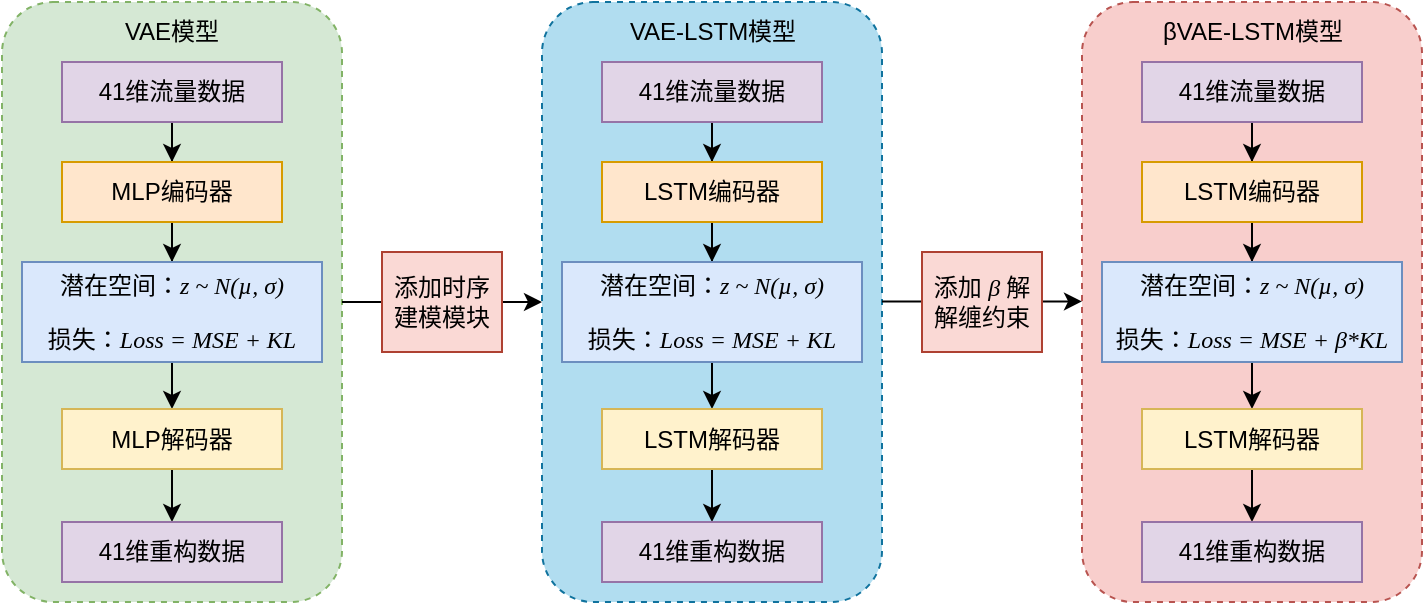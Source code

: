 <mxfile version="26.1.1" pages="3">
  <diagram name="第 1 页" id="C7tWhzlyRNqIcXDj0njP">
    <mxGraphModel dx="1185" dy="627" grid="0" gridSize="10" guides="1" tooltips="1" connect="1" arrows="1" fold="1" page="1" pageScale="1" pageWidth="1169" pageHeight="827" math="0" shadow="0">
      <root>
        <mxCell id="0" />
        <mxCell id="1" parent="0" />
        <mxCell id="crDB5ne7UZtfx4gLpUHN-16" value="" style="rounded=1;whiteSpace=wrap;html=1;dashed=1;fillColor=#d5e8d4;strokeColor=#82b366;" vertex="1" parent="1">
          <mxGeometry x="200" y="210" width="170" height="300" as="geometry" />
        </mxCell>
        <mxCell id="crDB5ne7UZtfx4gLpUHN-2" value="" style="edgeStyle=orthogonalEdgeStyle;rounded=0;orthogonalLoop=1;jettySize=auto;html=1;" edge="1" parent="1" source="OfkNTkIY0cdmHu5SkmWy-1" target="crDB5ne7UZtfx4gLpUHN-1">
          <mxGeometry relative="1" as="geometry" />
        </mxCell>
        <mxCell id="OfkNTkIY0cdmHu5SkmWy-1" value="41维流量数据" style="rounded=0;whiteSpace=wrap;html=1;fillColor=#e1d5e7;strokeColor=#9673a6;" vertex="1" parent="1">
          <mxGeometry x="230" y="240" width="110" height="30" as="geometry" />
        </mxCell>
        <mxCell id="crDB5ne7UZtfx4gLpUHN-4" value="" style="edgeStyle=orthogonalEdgeStyle;rounded=0;orthogonalLoop=1;jettySize=auto;html=1;entryX=0.5;entryY=0;entryDx=0;entryDy=0;" edge="1" parent="1" source="crDB5ne7UZtfx4gLpUHN-1" target="crDB5ne7UZtfx4gLpUHN-9">
          <mxGeometry relative="1" as="geometry">
            <mxPoint x="285" y="350" as="targetPoint" />
          </mxGeometry>
        </mxCell>
        <mxCell id="crDB5ne7UZtfx4gLpUHN-1" value="MLP编码器" style="whiteSpace=wrap;html=1;rounded=0;fillColor=#ffe6cc;strokeColor=#d79b00;" vertex="1" parent="1">
          <mxGeometry x="230" y="290" width="110" height="30" as="geometry" />
        </mxCell>
        <mxCell id="crDB5ne7UZtfx4gLpUHN-14" style="edgeStyle=orthogonalEdgeStyle;rounded=0;orthogonalLoop=1;jettySize=auto;html=1;exitX=0.5;exitY=1;exitDx=0;exitDy=0;entryX=0.5;entryY=0;entryDx=0;entryDy=0;" edge="1" parent="1" source="crDB5ne7UZtfx4gLpUHN-9" target="crDB5ne7UZtfx4gLpUHN-10">
          <mxGeometry relative="1" as="geometry" />
        </mxCell>
        <mxCell id="crDB5ne7UZtfx4gLpUHN-9" value="&lt;pre&gt;&lt;font face=&quot;Helvetica&quot;&gt;潜在空间：&lt;/font&gt;&lt;i&gt;&lt;font face=&quot;KaTeX_Main, Times New Roman, serif&quot;&gt;z ~ N(µ, σ)&lt;/font&gt;&lt;/i&gt;&lt;/pre&gt;&lt;pre&gt;&lt;font face=&quot;Helvetica&quot;&gt;损失：&lt;/font&gt;&lt;i style=&quot;background-color: transparent; color: light-dark(rgb(0, 0, 0), rgb(255, 255, 255)); font-family: Helvetica; white-space: normal;&quot;&gt;&lt;font face=&quot;KaTeX_Math, Times New Roman, serif&quot;&gt;Loss = MSE + KL&lt;/font&gt;&lt;/i&gt;&lt;/pre&gt;" style="whiteSpace=wrap;html=1;rounded=0;fillColor=#dae8fc;strokeColor=#6c8ebf;" vertex="1" parent="1">
          <mxGeometry x="210" y="340" width="150" height="50" as="geometry" />
        </mxCell>
        <mxCell id="crDB5ne7UZtfx4gLpUHN-15" style="edgeStyle=orthogonalEdgeStyle;rounded=0;orthogonalLoop=1;jettySize=auto;html=1;exitX=0.5;exitY=1;exitDx=0;exitDy=0;entryX=0.5;entryY=0;entryDx=0;entryDy=0;" edge="1" parent="1" source="crDB5ne7UZtfx4gLpUHN-10" target="crDB5ne7UZtfx4gLpUHN-13">
          <mxGeometry relative="1" as="geometry" />
        </mxCell>
        <mxCell id="crDB5ne7UZtfx4gLpUHN-10" value="MLP解码器" style="whiteSpace=wrap;html=1;rounded=0;fillColor=#fff2cc;strokeColor=#d6b656;" vertex="1" parent="1">
          <mxGeometry x="230" y="413.5" width="110" height="30" as="geometry" />
        </mxCell>
        <mxCell id="crDB5ne7UZtfx4gLpUHN-13" value="41维重构数据" style="rounded=0;whiteSpace=wrap;html=1;fillColor=#e1d5e7;strokeColor=#9673a6;" vertex="1" parent="1">
          <mxGeometry x="230" y="470" width="110" height="30" as="geometry" />
        </mxCell>
        <mxCell id="crDB5ne7UZtfx4gLpUHN-17" value="VAE模型" style="text;html=1;align=center;verticalAlign=middle;whiteSpace=wrap;rounded=0;" vertex="1" parent="1">
          <mxGeometry x="255" y="210" width="60" height="30" as="geometry" />
        </mxCell>
        <mxCell id="crDB5ne7UZtfx4gLpUHN-18" value="" style="rounded=1;whiteSpace=wrap;html=1;dashed=1;fillColor=#b1ddf0;strokeColor=#10739e;" vertex="1" parent="1">
          <mxGeometry x="470" y="210" width="170" height="300" as="geometry" />
        </mxCell>
        <mxCell id="crDB5ne7UZtfx4gLpUHN-19" value="" style="edgeStyle=orthogonalEdgeStyle;rounded=0;orthogonalLoop=1;jettySize=auto;html=1;" edge="1" source="crDB5ne7UZtfx4gLpUHN-20" target="crDB5ne7UZtfx4gLpUHN-22" parent="1">
          <mxGeometry relative="1" as="geometry" />
        </mxCell>
        <mxCell id="crDB5ne7UZtfx4gLpUHN-20" value="41维流量数据" style="rounded=0;whiteSpace=wrap;html=1;fillColor=#e1d5e7;strokeColor=#9673a6;" vertex="1" parent="1">
          <mxGeometry x="500" y="240" width="110" height="30" as="geometry" />
        </mxCell>
        <mxCell id="crDB5ne7UZtfx4gLpUHN-21" value="" style="edgeStyle=orthogonalEdgeStyle;rounded=0;orthogonalLoop=1;jettySize=auto;html=1;entryX=0.5;entryY=0;entryDx=0;entryDy=0;" edge="1" source="crDB5ne7UZtfx4gLpUHN-22" target="crDB5ne7UZtfx4gLpUHN-24" parent="1">
          <mxGeometry relative="1" as="geometry">
            <mxPoint x="555" y="350" as="targetPoint" />
          </mxGeometry>
        </mxCell>
        <mxCell id="crDB5ne7UZtfx4gLpUHN-22" value="LSTM编码器" style="whiteSpace=wrap;html=1;rounded=0;fillColor=#ffe6cc;strokeColor=#d79b00;" vertex="1" parent="1">
          <mxGeometry x="500" y="290" width="110" height="30" as="geometry" />
        </mxCell>
        <mxCell id="crDB5ne7UZtfx4gLpUHN-23" style="edgeStyle=orthogonalEdgeStyle;rounded=0;orthogonalLoop=1;jettySize=auto;html=1;exitX=0.5;exitY=1;exitDx=0;exitDy=0;entryX=0.5;entryY=0;entryDx=0;entryDy=0;" edge="1" source="crDB5ne7UZtfx4gLpUHN-24" target="crDB5ne7UZtfx4gLpUHN-26" parent="1">
          <mxGeometry relative="1" as="geometry" />
        </mxCell>
        <mxCell id="crDB5ne7UZtfx4gLpUHN-24" value="&lt;pre&gt;&lt;font face=&quot;Helvetica&quot;&gt;潜在空间：&lt;/font&gt;&lt;i&gt;&lt;font face=&quot;KaTeX_Main, Times New Roman, serif&quot;&gt;z ~ N(µ, σ)&lt;/font&gt;&lt;/i&gt;&lt;/pre&gt;&lt;pre&gt;&lt;font face=&quot;Helvetica&quot;&gt;损失：&lt;/font&gt;&lt;i style=&quot;background-color: transparent; color: light-dark(rgb(0, 0, 0), rgb(255, 255, 255)); font-family: Helvetica; white-space: normal;&quot;&gt;&lt;font face=&quot;KaTeX_Math, Times New Roman, serif&quot;&gt;Loss = MSE + KL&lt;/font&gt;&lt;/i&gt;&lt;/pre&gt;" style="whiteSpace=wrap;html=1;rounded=0;fillColor=#dae8fc;strokeColor=#6c8ebf;" vertex="1" parent="1">
          <mxGeometry x="480" y="340" width="150" height="50" as="geometry" />
        </mxCell>
        <mxCell id="crDB5ne7UZtfx4gLpUHN-25" style="edgeStyle=orthogonalEdgeStyle;rounded=0;orthogonalLoop=1;jettySize=auto;html=1;exitX=0.5;exitY=1;exitDx=0;exitDy=0;entryX=0.5;entryY=0;entryDx=0;entryDy=0;" edge="1" source="crDB5ne7UZtfx4gLpUHN-26" target="crDB5ne7UZtfx4gLpUHN-27" parent="1">
          <mxGeometry relative="1" as="geometry" />
        </mxCell>
        <mxCell id="crDB5ne7UZtfx4gLpUHN-26" value="LSTM解码器" style="whiteSpace=wrap;html=1;rounded=0;fillColor=#fff2cc;strokeColor=#d6b656;" vertex="1" parent="1">
          <mxGeometry x="500" y="413.5" width="110" height="30" as="geometry" />
        </mxCell>
        <mxCell id="crDB5ne7UZtfx4gLpUHN-27" value="41维重构数据" style="rounded=0;whiteSpace=wrap;html=1;fillColor=#e1d5e7;strokeColor=#9673a6;" vertex="1" parent="1">
          <mxGeometry x="500" y="470" width="110" height="30" as="geometry" />
        </mxCell>
        <mxCell id="crDB5ne7UZtfx4gLpUHN-28" value="VAE-LSTM模型" style="text;html=1;align=center;verticalAlign=middle;whiteSpace=wrap;rounded=0;" vertex="1" parent="1">
          <mxGeometry x="507.5" y="210" width="95" height="30" as="geometry" />
        </mxCell>
        <mxCell id="crDB5ne7UZtfx4gLpUHN-29" style="edgeStyle=orthogonalEdgeStyle;rounded=0;orthogonalLoop=1;jettySize=auto;html=1;exitX=1;exitY=0.5;exitDx=0;exitDy=0;entryX=0;entryY=0.5;entryDx=0;entryDy=0;" edge="1" parent="1" source="crDB5ne7UZtfx4gLpUHN-16" target="crDB5ne7UZtfx4gLpUHN-18">
          <mxGeometry relative="1" as="geometry" />
        </mxCell>
        <mxCell id="crDB5ne7UZtfx4gLpUHN-30" value="添加时序建模模块" style="whiteSpace=wrap;html=1;rounded=0;fillColor=#fad9d5;strokeColor=#ae4132;" vertex="1" parent="1">
          <mxGeometry x="390" y="335" width="60" height="50" as="geometry" />
        </mxCell>
        <mxCell id="crDB5ne7UZtfx4gLpUHN-31" value="" style="rounded=1;whiteSpace=wrap;html=1;dashed=1;fillColor=#f8cecc;strokeColor=#b85450;" vertex="1" parent="1">
          <mxGeometry x="740" y="210" width="170" height="300" as="geometry" />
        </mxCell>
        <mxCell id="crDB5ne7UZtfx4gLpUHN-32" value="" style="edgeStyle=orthogonalEdgeStyle;rounded=0;orthogonalLoop=1;jettySize=auto;html=1;" edge="1" source="crDB5ne7UZtfx4gLpUHN-33" target="crDB5ne7UZtfx4gLpUHN-35" parent="1">
          <mxGeometry relative="1" as="geometry" />
        </mxCell>
        <mxCell id="crDB5ne7UZtfx4gLpUHN-33" value="41维流量数据" style="rounded=0;whiteSpace=wrap;html=1;fillColor=#e1d5e7;strokeColor=#9673a6;" vertex="1" parent="1">
          <mxGeometry x="770" y="240" width="110" height="30" as="geometry" />
        </mxCell>
        <mxCell id="crDB5ne7UZtfx4gLpUHN-34" value="" style="edgeStyle=orthogonalEdgeStyle;rounded=0;orthogonalLoop=1;jettySize=auto;html=1;entryX=0.5;entryY=0;entryDx=0;entryDy=0;" edge="1" source="crDB5ne7UZtfx4gLpUHN-35" target="crDB5ne7UZtfx4gLpUHN-37" parent="1">
          <mxGeometry relative="1" as="geometry">
            <mxPoint x="825" y="350" as="targetPoint" />
          </mxGeometry>
        </mxCell>
        <mxCell id="crDB5ne7UZtfx4gLpUHN-35" value="LSTM编码器" style="whiteSpace=wrap;html=1;rounded=0;fillColor=#ffe6cc;strokeColor=#d79b00;" vertex="1" parent="1">
          <mxGeometry x="770" y="290" width="110" height="30" as="geometry" />
        </mxCell>
        <mxCell id="crDB5ne7UZtfx4gLpUHN-36" style="edgeStyle=orthogonalEdgeStyle;rounded=0;orthogonalLoop=1;jettySize=auto;html=1;exitX=0.5;exitY=1;exitDx=0;exitDy=0;entryX=0.5;entryY=0;entryDx=0;entryDy=0;" edge="1" source="crDB5ne7UZtfx4gLpUHN-37" target="crDB5ne7UZtfx4gLpUHN-39" parent="1">
          <mxGeometry relative="1" as="geometry" />
        </mxCell>
        <mxCell id="crDB5ne7UZtfx4gLpUHN-37" value="&lt;pre&gt;&lt;font face=&quot;Helvetica&quot;&gt;潜在空间：&lt;/font&gt;&lt;i&gt;&lt;font face=&quot;KaTeX_Main, Times New Roman, serif&quot;&gt;z ~ N(µ, σ)&lt;/font&gt;&lt;/i&gt;&lt;/pre&gt;&lt;pre&gt;&lt;font face=&quot;Helvetica&quot;&gt;损失：&lt;/font&gt;&lt;i style=&quot;background-color: transparent; font-family: Helvetica; white-space: normal; color: light-dark(rgb(0, 0, 0), rgb(255, 255, 255));&quot;&gt;&lt;font face=&quot;KaTeX_Math, Times New Roman, serif&quot;&gt;Loss = MSE + β*KL&lt;/font&gt;&lt;/i&gt;&lt;/pre&gt;" style="whiteSpace=wrap;html=1;rounded=0;fillColor=#dae8fc;strokeColor=#6c8ebf;" vertex="1" parent="1">
          <mxGeometry x="750" y="340" width="150" height="50" as="geometry" />
        </mxCell>
        <mxCell id="crDB5ne7UZtfx4gLpUHN-38" style="edgeStyle=orthogonalEdgeStyle;rounded=0;orthogonalLoop=1;jettySize=auto;html=1;exitX=0.5;exitY=1;exitDx=0;exitDy=0;entryX=0.5;entryY=0;entryDx=0;entryDy=0;" edge="1" source="crDB5ne7UZtfx4gLpUHN-39" target="crDB5ne7UZtfx4gLpUHN-40" parent="1">
          <mxGeometry relative="1" as="geometry" />
        </mxCell>
        <mxCell id="crDB5ne7UZtfx4gLpUHN-39" value="LSTM解码器" style="whiteSpace=wrap;html=1;rounded=0;fillColor=#fff2cc;strokeColor=#d6b656;" vertex="1" parent="1">
          <mxGeometry x="770" y="413.5" width="110" height="30" as="geometry" />
        </mxCell>
        <mxCell id="crDB5ne7UZtfx4gLpUHN-40" value="41维重构数据" style="rounded=0;whiteSpace=wrap;html=1;fillColor=#e1d5e7;strokeColor=#9673a6;" vertex="1" parent="1">
          <mxGeometry x="770" y="470" width="110" height="30" as="geometry" />
        </mxCell>
        <mxCell id="crDB5ne7UZtfx4gLpUHN-41" value="βVAE-LSTM模型" style="text;html=1;align=center;verticalAlign=middle;whiteSpace=wrap;rounded=0;" vertex="1" parent="1">
          <mxGeometry x="777.5" y="210" width="95" height="30" as="geometry" />
        </mxCell>
        <mxCell id="crDB5ne7UZtfx4gLpUHN-42" style="edgeStyle=orthogonalEdgeStyle;rounded=0;orthogonalLoop=1;jettySize=auto;html=1;exitX=1;exitY=0.5;exitDx=0;exitDy=0;entryX=0;entryY=0.5;entryDx=0;entryDy=0;" edge="1" parent="1">
          <mxGeometry relative="1" as="geometry">
            <mxPoint x="640" y="359.71" as="sourcePoint" />
            <mxPoint x="740" y="359.71" as="targetPoint" />
          </mxGeometry>
        </mxCell>
        <mxCell id="crDB5ne7UZtfx4gLpUHN-43" value="添加&amp;nbsp;&lt;font face=&quot;KaTeX_Math, Times New Roman, serif&quot;&gt;&lt;i&gt;β&amp;nbsp;&lt;/i&gt;&lt;/font&gt;解解缠约束" style="whiteSpace=wrap;html=1;rounded=0;fillColor=#fad9d5;strokeColor=#ae4132;" vertex="1" parent="1">
          <mxGeometry x="660" y="335" width="60" height="50" as="geometry" />
        </mxCell>
      </root>
    </mxGraphModel>
  </diagram>
  <diagram id="SujYYXl0y9nOJhbWvcey" name="第 2 页">
    <mxGraphModel dx="830" dy="439" grid="0" gridSize="10" guides="1" tooltips="1" connect="1" arrows="1" fold="1" page="1" pageScale="1" pageWidth="1169" pageHeight="827" math="0" shadow="0">
      <root>
        <mxCell id="0" />
        <mxCell id="1" parent="0" />
        <mxCell id="mZDMc-2dRMkJbFij3Uou-14" value="" style="edgeStyle=orthogonalEdgeStyle;rounded=0;orthogonalLoop=1;jettySize=auto;html=1;fontFamily=Helvetica;fontSize=12;fontColor=default;strokeColor=#007FFF;" edge="1" parent="1" source="mZDMc-2dRMkJbFij3Uou-1" target="mZDMc-2dRMkJbFij3Uou-13">
          <mxGeometry relative="1" as="geometry" />
        </mxCell>
        <mxCell id="mZDMc-2dRMkJbFij3Uou-1" value="输入测试样本" style="rounded=0;whiteSpace=wrap;html=1;strokeColor=#007FFF;" vertex="1" parent="1">
          <mxGeometry x="330" y="130" width="120" height="30" as="geometry" />
        </mxCell>
        <mxCell id="mZDMc-2dRMkJbFij3Uou-16" value="" style="edgeStyle=orthogonalEdgeStyle;rounded=0;orthogonalLoop=1;jettySize=auto;html=1;fontFamily=Helvetica;fontSize=12;fontColor=default;strokeColor=#007FFF;" edge="1" parent="1" source="mZDMc-2dRMkJbFij3Uou-13" target="mZDMc-2dRMkJbFij3Uou-15">
          <mxGeometry relative="1" as="geometry" />
        </mxCell>
        <mxCell id="mZDMc-2dRMkJbFij3Uou-13" value="&lt;i style=&quot;font-family: KaTeX_Math, &amp;quot;Times New Roman&amp;quot;, serif;&quot;&gt;βVAE-&lt;/i&gt;&lt;font face=&quot;KaTeX_Math, Times New Roman, serif&quot;&gt;&lt;i&gt;LSTM&amp;nbsp;&lt;/i&gt;&lt;/font&gt;编码" style="rounded=0;whiteSpace=wrap;html=1;strokeColor=#007FFF;" vertex="1" parent="1">
          <mxGeometry x="500" y="130" width="120" height="30" as="geometry" />
        </mxCell>
        <mxCell id="mZDMc-2dRMkJbFij3Uou-18" value="" style="edgeStyle=orthogonalEdgeStyle;shape=connector;rounded=0;orthogonalLoop=1;jettySize=auto;html=1;strokeColor=#007FFF;align=center;verticalAlign=middle;fontFamily=Helvetica;fontSize=12;fontColor=default;labelBackgroundColor=default;endArrow=classic;" edge="1" parent="1" source="mZDMc-2dRMkJbFij3Uou-15" target="mZDMc-2dRMkJbFij3Uou-17">
          <mxGeometry relative="1" as="geometry" />
        </mxCell>
        <mxCell id="mZDMc-2dRMkJbFij3Uou-15" value="&lt;i style=&quot;font-family: KaTeX_Math, &amp;quot;Times New Roman&amp;quot;, serif;&quot;&gt;βVAE-&lt;/i&gt;&lt;font face=&quot;KaTeX_Math, Times New Roman, serif&quot;&gt;&lt;i&gt;LSTM&amp;nbsp;&lt;/i&gt;&lt;/font&gt;解码" style="rounded=0;whiteSpace=wrap;html=1;strokeColor=#007FFF;" vertex="1" parent="1">
          <mxGeometry x="670" y="130" width="120" height="30" as="geometry" />
        </mxCell>
        <mxCell id="mZDMc-2dRMkJbFij3Uou-20" value="" style="edgeStyle=orthogonalEdgeStyle;shape=connector;rounded=0;orthogonalLoop=1;jettySize=auto;html=1;strokeColor=#007FFF;align=center;verticalAlign=middle;fontFamily=Helvetica;fontSize=12;fontColor=default;labelBackgroundColor=default;endArrow=classic;" edge="1" parent="1" source="mZDMc-2dRMkJbFij3Uou-17" target="mZDMc-2dRMkJbFij3Uou-19">
          <mxGeometry relative="1" as="geometry" />
        </mxCell>
        <mxCell id="mZDMc-2dRMkJbFij3Uou-17" value="&lt;font face=&quot;Helvetica&quot;&gt;数据重构&lt;/font&gt;" style="rounded=0;whiteSpace=wrap;html=1;strokeColor=#007FFF;" vertex="1" parent="1">
          <mxGeometry x="840" y="130" width="120" height="30" as="geometry" />
        </mxCell>
        <mxCell id="mZDMc-2dRMkJbFij3Uou-22" value="" style="edgeStyle=orthogonalEdgeStyle;shape=connector;rounded=0;orthogonalLoop=1;jettySize=auto;html=1;strokeColor=#007FFF;align=center;verticalAlign=middle;fontFamily=Helvetica;fontSize=12;fontColor=default;labelBackgroundColor=default;endArrow=classic;" edge="1" parent="1" source="mZDMc-2dRMkJbFij3Uou-19" target="mZDMc-2dRMkJbFij3Uou-21">
          <mxGeometry relative="1" as="geometry" />
        </mxCell>
        <mxCell id="mZDMc-2dRMkJbFij3Uou-19" value="&lt;font face=&quot;Helvetica&quot;&gt;误差计算&lt;/font&gt;" style="rounded=0;whiteSpace=wrap;html=1;strokeColor=#007FFF;" vertex="1" parent="1">
          <mxGeometry x="840" y="240" width="120" height="30" as="geometry" />
        </mxCell>
        <mxCell id="mZDMc-2dRMkJbFij3Uou-25" style="shape=connector;rounded=0;orthogonalLoop=1;jettySize=auto;html=1;exitX=0;exitY=0;exitDx=0;exitDy=0;entryX=1;entryY=0.5;entryDx=0;entryDy=0;strokeColor=#007FFF;align=center;verticalAlign=middle;fontFamily=Helvetica;fontSize=12;fontColor=default;labelBackgroundColor=default;endArrow=classic;" edge="1" parent="1" source="mZDMc-2dRMkJbFij3Uou-21" target="mZDMc-2dRMkJbFij3Uou-23">
          <mxGeometry relative="1" as="geometry" />
        </mxCell>
        <mxCell id="mZDMc-2dRMkJbFij3Uou-26" style="shape=connector;rounded=0;orthogonalLoop=1;jettySize=auto;html=1;exitX=0;exitY=1;exitDx=0;exitDy=0;entryX=1;entryY=0.5;entryDx=0;entryDy=0;strokeColor=#007FFF;align=center;verticalAlign=middle;fontFamily=Helvetica;fontSize=12;fontColor=default;labelBackgroundColor=default;endArrow=classic;" edge="1" parent="1" source="mZDMc-2dRMkJbFij3Uou-21" target="mZDMc-2dRMkJbFij3Uou-24">
          <mxGeometry relative="1" as="geometry" />
        </mxCell>
        <mxCell id="mZDMc-2dRMkJbFij3Uou-21" value="误差大于阈值" style="rhombus;whiteSpace=wrap;html=1;rounded=0;strokeColor=#007FFF;" vertex="1" parent="1">
          <mxGeometry x="670" y="215" width="120" height="80" as="geometry" />
        </mxCell>
        <mxCell id="mZDMc-2dRMkJbFij3Uou-28" style="edgeStyle=orthogonalEdgeStyle;shape=connector;rounded=0;orthogonalLoop=1;jettySize=auto;html=1;exitX=0;exitY=0.5;exitDx=0;exitDy=0;entryX=1;entryY=0.5;entryDx=0;entryDy=0;strokeColor=#007FFF;align=center;verticalAlign=middle;fontFamily=Helvetica;fontSize=12;fontColor=default;labelBackgroundColor=default;endArrow=classic;" edge="1" parent="1" source="mZDMc-2dRMkJbFij3Uou-23" target="mZDMc-2dRMkJbFij3Uou-27">
          <mxGeometry relative="1" as="geometry" />
        </mxCell>
        <mxCell id="mZDMc-2dRMkJbFij3Uou-23" value="标记异常" style="rounded=0;whiteSpace=wrap;html=1;strokeColor=#007FFF;" vertex="1" parent="1">
          <mxGeometry x="500" y="210" width="120" height="30" as="geometry" />
        </mxCell>
        <mxCell id="mZDMc-2dRMkJbFij3Uou-29" style="edgeStyle=orthogonalEdgeStyle;shape=connector;rounded=0;orthogonalLoop=1;jettySize=auto;html=1;exitX=0;exitY=0.5;exitDx=0;exitDy=0;strokeColor=#007FFF;align=center;verticalAlign=middle;fontFamily=Helvetica;fontSize=12;fontColor=default;labelBackgroundColor=default;endArrow=classic;entryX=1;entryY=0.5;entryDx=0;entryDy=0;" edge="1" parent="1" source="mZDMc-2dRMkJbFij3Uou-24" target="mZDMc-2dRMkJbFij3Uou-27">
          <mxGeometry relative="1" as="geometry">
            <mxPoint x="450" y="250" as="targetPoint" />
          </mxGeometry>
        </mxCell>
        <mxCell id="mZDMc-2dRMkJbFij3Uou-24" value="标记正常" style="rounded=0;whiteSpace=wrap;html=1;strokeColor=#007FFF;" vertex="1" parent="1">
          <mxGeometry x="500" y="270" width="120" height="30" as="geometry" />
        </mxCell>
        <mxCell id="mZDMc-2dRMkJbFij3Uou-27" value="输出标签" style="rounded=0;whiteSpace=wrap;html=1;strokeColor=#007FFF;" vertex="1" parent="1">
          <mxGeometry x="330" y="240" width="120" height="30" as="geometry" />
        </mxCell>
        <mxCell id="mZDMc-2dRMkJbFij3Uou-30" value="是" style="rounded=0;whiteSpace=wrap;html=1;strokeColor=#007FFF;" vertex="1" parent="1">
          <mxGeometry x="655" y="220" width="15" height="20" as="geometry" />
        </mxCell>
        <mxCell id="mZDMc-2dRMkJbFij3Uou-31" value="否" style="rounded=0;whiteSpace=wrap;html=1;strokeColor=#007FFF;" vertex="1" parent="1">
          <mxGeometry x="655" y="270" width="15" height="20" as="geometry" />
        </mxCell>
      </root>
    </mxGraphModel>
  </diagram>
  <diagram id="L6jtXdMoN3IHeFRrisBD" name="第 3 页">
    <mxGraphModel dx="988" dy="523" grid="0" gridSize="10" guides="1" tooltips="1" connect="1" arrows="1" fold="1" page="1" pageScale="1" pageWidth="1169" pageHeight="827" math="0" shadow="0">
      <root>
        <mxCell id="0" />
        <mxCell id="1" parent="0" />
        <mxCell id="MCR6JwHrrCyDz4MZnyCg-14" value="" style="rounded=1;whiteSpace=wrap;html=1;dashed=1;fillColor=#dae8fc;strokeColor=#6c8ebf;" vertex="1" parent="1">
          <mxGeometry x="510" y="120" width="200" height="250" as="geometry" />
        </mxCell>
        <mxCell id="MCR6JwHrrCyDz4MZnyCg-36" style="edgeStyle=orthogonalEdgeStyle;rounded=0;orthogonalLoop=1;jettySize=auto;html=1;exitX=1;exitY=0.5;exitDx=0;exitDy=0;entryX=0;entryY=0.5;entryDx=0;entryDy=0;" edge="1" parent="1" source="MCR6JwHrrCyDz4MZnyCg-5" target="MCR6JwHrrCyDz4MZnyCg-9">
          <mxGeometry relative="1" as="geometry" />
        </mxCell>
        <mxCell id="MCR6JwHrrCyDz4MZnyCg-5" value="" style="rounded=1;whiteSpace=wrap;html=1;dashed=1;fillColor=#dae8fc;strokeColor=#6c8ebf;" vertex="1" parent="1">
          <mxGeometry x="160" y="150" width="140" height="190" as="geometry" />
        </mxCell>
        <mxCell id="MCR6JwHrrCyDz4MZnyCg-3" value="传统方法：难以处理非线性流量，仅依赖人工参数设置，局部信息利用不足" style="rounded=0;whiteSpace=wrap;html=1;fillColor=#1ba1e2;strokeColor=#006EAF;fontColor=#ffffff;" vertex="1" parent="1">
          <mxGeometry x="170" y="180" width="120" height="60" as="geometry" />
        </mxCell>
        <mxCell id="MCR6JwHrrCyDz4MZnyCg-4" value="LSTM/GRU：虽擅长长距离依赖处理，但对局部细微特征捕捉能力弱" style="rounded=0;whiteSpace=wrap;html=1;fillColor=#1ba1e2;strokeColor=#006EAF;fontColor=#ffffff;" vertex="1" parent="1">
          <mxGeometry x="170" y="270" width="120" height="60" as="geometry" />
        </mxCell>
        <mxCell id="MCR6JwHrrCyDz4MZnyCg-6" value="问题分析" style="text;html=1;align=center;verticalAlign=middle;whiteSpace=wrap;rounded=0;" vertex="1" parent="1">
          <mxGeometry x="200" y="150" width="60" height="30" as="geometry" />
        </mxCell>
        <mxCell id="MCR6JwHrrCyDz4MZnyCg-41" style="edgeStyle=orthogonalEdgeStyle;rounded=0;orthogonalLoop=1;jettySize=auto;html=1;exitX=1;exitY=0.5;exitDx=0;exitDy=0;entryX=0;entryY=0.5;entryDx=0;entryDy=0;" edge="1" parent="1" source="MCR6JwHrrCyDz4MZnyCg-9" target="MCR6JwHrrCyDz4MZnyCg-14">
          <mxGeometry relative="1" as="geometry" />
        </mxCell>
        <mxCell id="MCR6JwHrrCyDz4MZnyCg-9" value="" style="rounded=1;whiteSpace=wrap;html=1;dashed=1;fillColor=#dae8fc;strokeColor=#6c8ebf;" vertex="1" parent="1">
          <mxGeometry x="335" y="150" width="140" height="190" as="geometry" />
        </mxCell>
        <mxCell id="MCR6JwHrrCyDz4MZnyCg-10" value="卷积计算生成含局部信息的Q、K" style="rounded=0;whiteSpace=wrap;html=1;fillColor=#1ba1e2;strokeColor=#006EAF;fontColor=#ffffff;" vertex="1" parent="1">
          <mxGeometry x="345" y="180" width="120" height="60" as="geometry" />
        </mxCell>
        <mxCell id="MCR6JwHrrCyDz4MZnyCg-11" value="计算注意力值，强化局部关联" style="rounded=0;whiteSpace=wrap;html=1;fillColor=#1ba1e2;strokeColor=#006EAF;fontColor=#ffffff;" vertex="1" parent="1">
          <mxGeometry x="345" y="270" width="120" height="60" as="geometry" />
        </mxCell>
        <mxCell id="MCR6JwHrrCyDz4MZnyCg-12" value="注意力机制改进" style="text;html=1;align=center;verticalAlign=middle;whiteSpace=wrap;rounded=0;" vertex="1" parent="1">
          <mxGeometry x="355" y="150" width="100" height="30" as="geometry" />
        </mxCell>
        <mxCell id="MCR6JwHrrCyDz4MZnyCg-17" value="融合模型构建" style="text;html=1;align=center;verticalAlign=middle;whiteSpace=wrap;rounded=0;" vertex="1" parent="1">
          <mxGeometry x="560" y="120" width="100" height="30" as="geometry" />
        </mxCell>
        <mxCell id="MCR6JwHrrCyDz4MZnyCg-22" style="rounded=0;orthogonalLoop=1;jettySize=auto;html=1;exitX=0.5;exitY=1;exitDx=0;exitDy=0;entryX=0.5;entryY=0;entryDx=0;entryDy=0;" edge="1" parent="1" source="MCR6JwHrrCyDz4MZnyCg-18" target="MCR6JwHrrCyDz4MZnyCg-21">
          <mxGeometry relative="1" as="geometry" />
        </mxCell>
        <mxCell id="MCR6JwHrrCyDz4MZnyCg-23" style="rounded=0;orthogonalLoop=1;jettySize=auto;html=1;exitX=0.5;exitY=1;exitDx=0;exitDy=0;entryX=0.5;entryY=0;entryDx=0;entryDy=0;" edge="1" parent="1" source="MCR6JwHrrCyDz4MZnyCg-18" target="MCR6JwHrrCyDz4MZnyCg-19">
          <mxGeometry relative="1" as="geometry" />
        </mxCell>
        <mxCell id="MCR6JwHrrCyDz4MZnyCg-18" value="输入" style="rounded=0;whiteSpace=wrap;html=1;fillColor=#1ba1e2;fontColor=#ffffff;strokeColor=#006EAF;" vertex="1" parent="1">
          <mxGeometry x="585" y="144" width="50" height="26" as="geometry" />
        </mxCell>
        <mxCell id="MCR6JwHrrCyDz4MZnyCg-25" value="" style="rounded=0;orthogonalLoop=1;jettySize=auto;html=1;entryX=0.5;entryY=0;entryDx=0;entryDy=0;exitX=0.5;exitY=1;exitDx=0;exitDy=0;edgeStyle=orthogonalEdgeStyle;" edge="1" parent="1" source="MCR6JwHrrCyDz4MZnyCg-19" target="MCR6JwHrrCyDz4MZnyCg-24">
          <mxGeometry relative="1" as="geometry">
            <Array as="points">
              <mxPoint x="555" y="250" />
              <mxPoint x="610" y="250" />
            </Array>
          </mxGeometry>
        </mxCell>
        <mxCell id="MCR6JwHrrCyDz4MZnyCg-19" value="LSTM处理长依赖" style="rounded=0;whiteSpace=wrap;html=1;fillColor=#1ba1e2;fontColor=#ffffff;strokeColor=#006EAF;" vertex="1" parent="1">
          <mxGeometry x="525" y="198" width="60" height="34" as="geometry" />
        </mxCell>
        <mxCell id="MCR6JwHrrCyDz4MZnyCg-26" style="rounded=0;orthogonalLoop=1;jettySize=auto;html=1;exitX=0.5;exitY=1;exitDx=0;exitDy=0;entryX=0.5;entryY=0;entryDx=0;entryDy=0;edgeStyle=orthogonalEdgeStyle;" edge="1" parent="1" source="MCR6JwHrrCyDz4MZnyCg-21" target="MCR6JwHrrCyDz4MZnyCg-24">
          <mxGeometry relative="1" as="geometry">
            <mxPoint x="620" y="270" as="targetPoint" />
            <Array as="points">
              <mxPoint x="665" y="250" />
              <mxPoint x="610" y="250" />
            </Array>
          </mxGeometry>
        </mxCell>
        <mxCell id="MCR6JwHrrCyDz4MZnyCg-21" value="GRU提取特征" style="rounded=0;whiteSpace=wrap;html=1;fillColor=#1ba1e2;fontColor=#ffffff;strokeColor=#006EAF;" vertex="1" parent="1">
          <mxGeometry x="635" y="198" width="60" height="34" as="geometry" />
        </mxCell>
        <mxCell id="MCR6JwHrrCyDz4MZnyCg-35" style="edgeStyle=orthogonalEdgeStyle;rounded=0;orthogonalLoop=1;jettySize=auto;html=1;exitX=0.5;exitY=1;exitDx=0;exitDy=0;entryX=0.5;entryY=0;entryDx=0;entryDy=0;" edge="1" parent="1" source="MCR6JwHrrCyDz4MZnyCg-24" target="MCR6JwHrrCyDz4MZnyCg-29">
          <mxGeometry relative="1" as="geometry" />
        </mxCell>
        <mxCell id="MCR6JwHrrCyDz4MZnyCg-24" value="注意力强化局部" style="rounded=0;whiteSpace=wrap;html=1;fillColor=#1ba1e2;fontColor=#ffffff;strokeColor=#006EAF;" vertex="1" parent="1">
          <mxGeometry x="562.5" y="270" width="95" height="34" as="geometry" />
        </mxCell>
        <mxCell id="MCR6JwHrrCyDz4MZnyCg-29" value="整合输出" style="rounded=0;whiteSpace=wrap;html=1;fillColor=#1ba1e2;fontColor=#ffffff;strokeColor=#006EAF;" vertex="1" parent="1">
          <mxGeometry x="580" y="330" width="60" height="30" as="geometry" />
        </mxCell>
      </root>
    </mxGraphModel>
  </diagram>
</mxfile>
